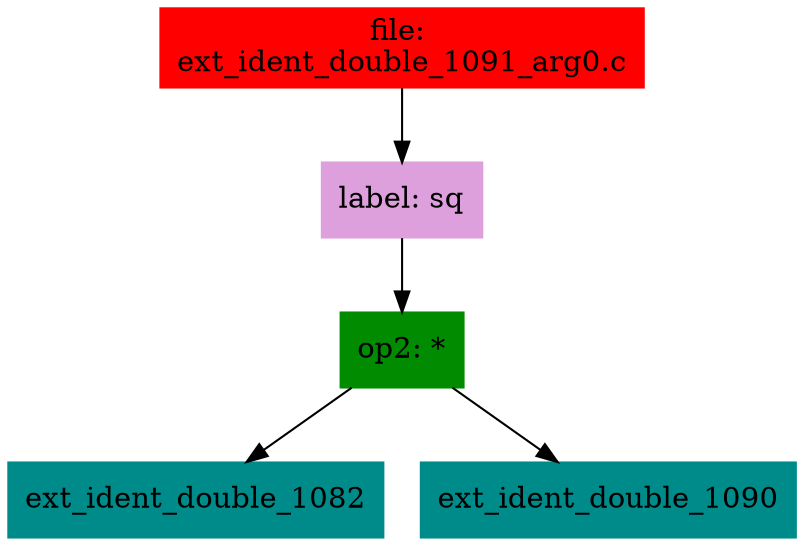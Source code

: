 digraph G {
node [shape=box]

0 [label="file: 
ext_ident_double_1091_arg0.c",color=red, style=filled]
1 [label="label: sq",color=plum, style=filled]
0 -> 1
2 [label="op2: *",color=green4, style=filled]
1 -> 2
3 [label="ext_ident_double_1082",color=cyan4, style=filled]
2 -> 3
293 [label="ext_ident_double_1090",color=cyan4, style=filled]
2 -> 293


}

